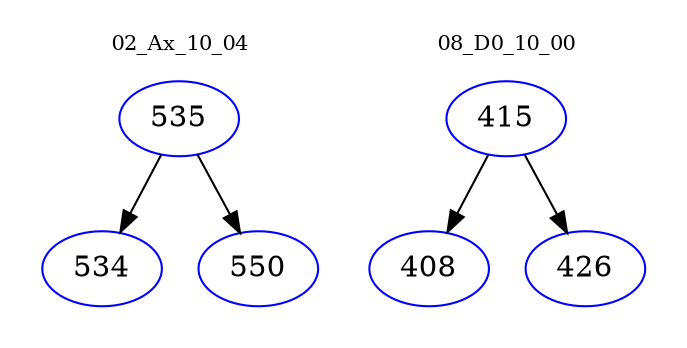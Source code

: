 digraph{
subgraph cluster_0 {
color = white
label = "02_Ax_10_04";
fontsize=10;
T0_535 [label="535", color="blue"]
T0_535 -> T0_534 [color="black"]
T0_534 [label="534", color="blue"]
T0_535 -> T0_550 [color="black"]
T0_550 [label="550", color="blue"]
}
subgraph cluster_1 {
color = white
label = "08_D0_10_00";
fontsize=10;
T1_415 [label="415", color="blue"]
T1_415 -> T1_408 [color="black"]
T1_408 [label="408", color="blue"]
T1_415 -> T1_426 [color="black"]
T1_426 [label="426", color="blue"]
}
}
